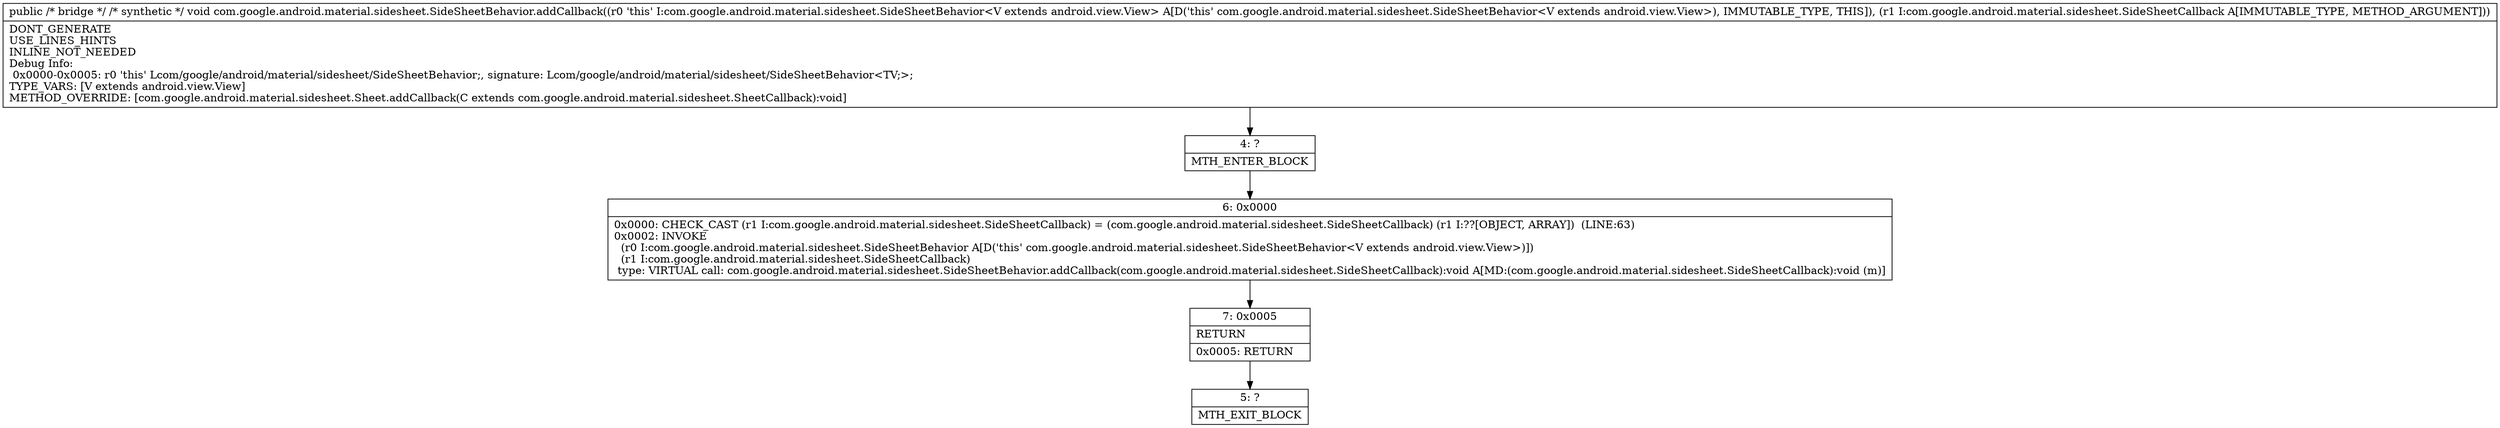 digraph "CFG forcom.google.android.material.sidesheet.SideSheetBehavior.addCallback(Lcom\/google\/android\/material\/sidesheet\/SheetCallback;)V" {
Node_4 [shape=record,label="{4\:\ ?|MTH_ENTER_BLOCK\l}"];
Node_6 [shape=record,label="{6\:\ 0x0000|0x0000: CHECK_CAST (r1 I:com.google.android.material.sidesheet.SideSheetCallback) = (com.google.android.material.sidesheet.SideSheetCallback) (r1 I:??[OBJECT, ARRAY])  (LINE:63)\l0x0002: INVOKE  \l  (r0 I:com.google.android.material.sidesheet.SideSheetBehavior A[D('this' com.google.android.material.sidesheet.SideSheetBehavior\<V extends android.view.View\>)])\l  (r1 I:com.google.android.material.sidesheet.SideSheetCallback)\l type: VIRTUAL call: com.google.android.material.sidesheet.SideSheetBehavior.addCallback(com.google.android.material.sidesheet.SideSheetCallback):void A[MD:(com.google.android.material.sidesheet.SideSheetCallback):void (m)]\l}"];
Node_7 [shape=record,label="{7\:\ 0x0005|RETURN\l|0x0005: RETURN   \l}"];
Node_5 [shape=record,label="{5\:\ ?|MTH_EXIT_BLOCK\l}"];
MethodNode[shape=record,label="{public \/* bridge *\/ \/* synthetic *\/ void com.google.android.material.sidesheet.SideSheetBehavior.addCallback((r0 'this' I:com.google.android.material.sidesheet.SideSheetBehavior\<V extends android.view.View\> A[D('this' com.google.android.material.sidesheet.SideSheetBehavior\<V extends android.view.View\>), IMMUTABLE_TYPE, THIS]), (r1 I:com.google.android.material.sidesheet.SideSheetCallback A[IMMUTABLE_TYPE, METHOD_ARGUMENT]))  | DONT_GENERATE\lUSE_LINES_HINTS\lINLINE_NOT_NEEDED\lDebug Info:\l  0x0000\-0x0005: r0 'this' Lcom\/google\/android\/material\/sidesheet\/SideSheetBehavior;, signature: Lcom\/google\/android\/material\/sidesheet\/SideSheetBehavior\<TV;\>;\lTYPE_VARS: [V extends android.view.View]\lMETHOD_OVERRIDE: [com.google.android.material.sidesheet.Sheet.addCallback(C extends com.google.android.material.sidesheet.SheetCallback):void]\l}"];
MethodNode -> Node_4;Node_4 -> Node_6;
Node_6 -> Node_7;
Node_7 -> Node_5;
}

